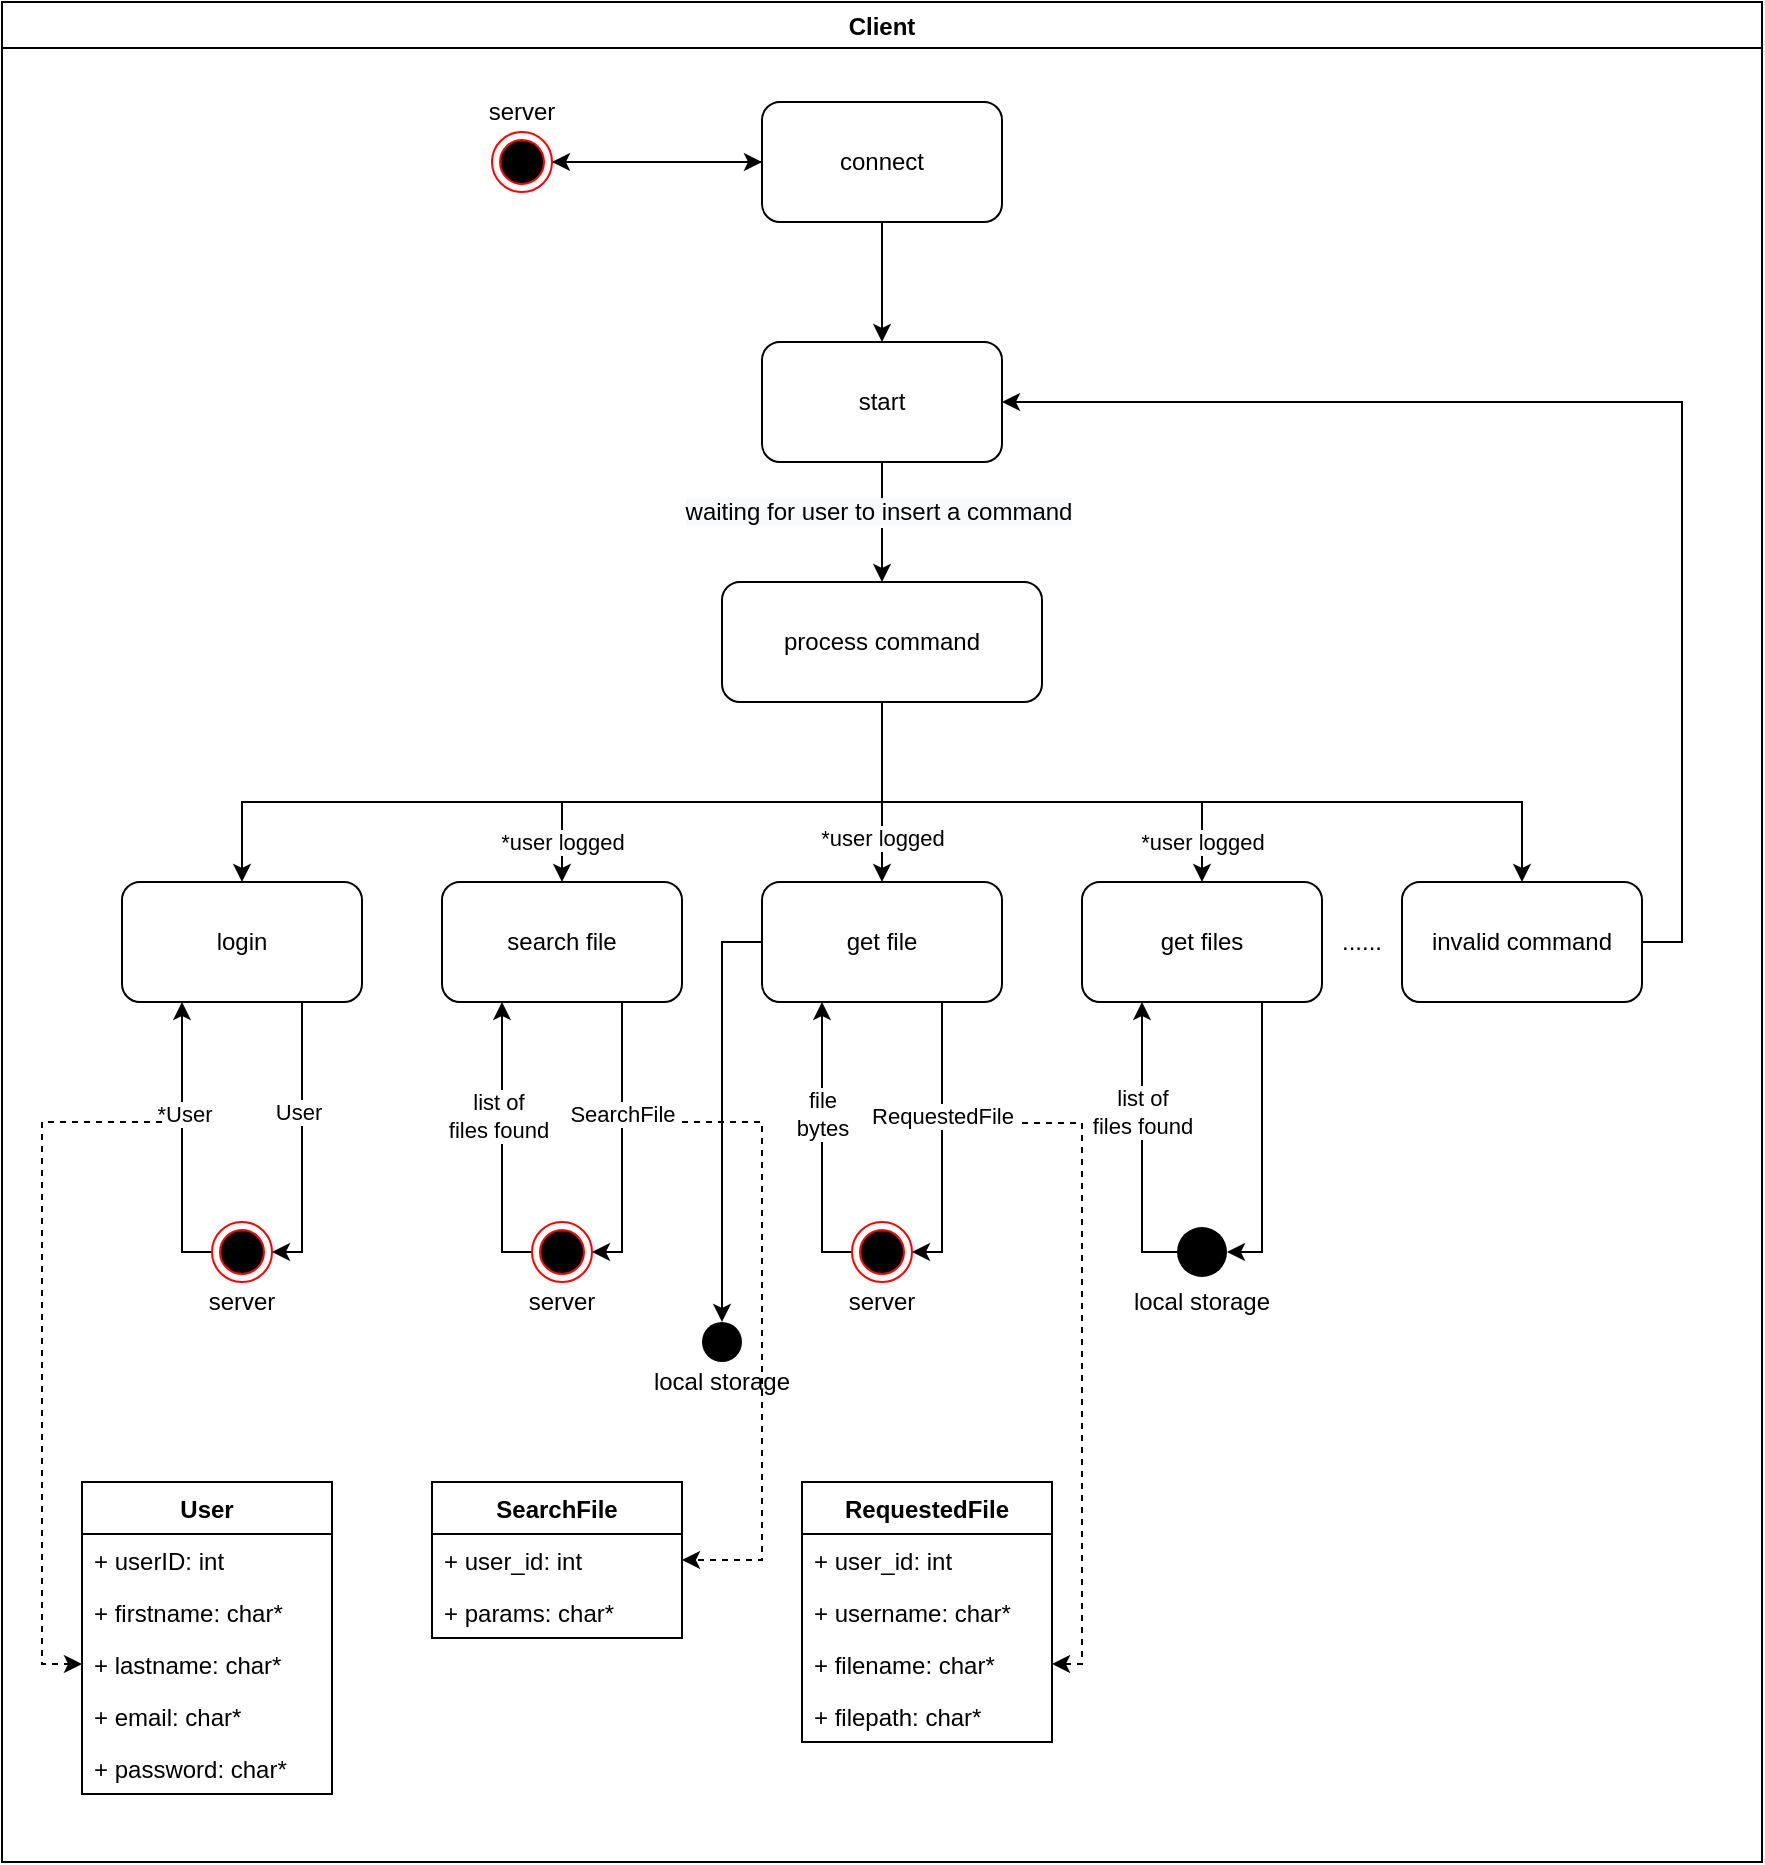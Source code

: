 <mxfile version="14.1.8" type="device" pages="4"><diagram name="Page-1" id="58cdce13-f638-feb5-8d6f-7d28b1aa9fa0"><mxGraphModel dx="1086" dy="816" grid="1" gridSize="10" guides="1" tooltips="1" connect="1" arrows="1" fold="1" page="1" pageScale="1" pageWidth="1100" pageHeight="850" background="#ffffff" math="0" shadow="0"><root><mxCell id="0"/><mxCell id="1" parent="0"/><mxCell id="bJCSUBHYFqA8jVCxDWC6-4" value="Client" style="swimlane;" parent="1" vertex="1"><mxGeometry x="80" y="40" width="880" height="930" as="geometry"/></mxCell><mxCell id="bJCSUBHYFqA8jVCxDWC6-19" style="edgeStyle=orthogonalEdgeStyle;rounded=0;orthogonalLoop=1;jettySize=auto;html=1;entryX=0.5;entryY=0;entryDx=0;entryDy=0;" parent="bJCSUBHYFqA8jVCxDWC6-4" source="bJCSUBHYFqA8jVCxDWC6-17" target="bJCSUBHYFqA8jVCxDWC6-24" edge="1"><mxGeometry relative="1" as="geometry"><mxPoint x="440" y="282.97" as="targetPoint"/></mxGeometry></mxCell><mxCell id="kxZ14JnDFXRWk2XGToJr-17" value="&lt;span style=&quot;font-size: 12px ; background-color: rgb(248 , 249 , 250)&quot;&gt;waiting for user to insert a command&lt;/span&gt;" style="edgeLabel;html=1;align=center;verticalAlign=middle;resizable=0;points=[];" parent="bJCSUBHYFqA8jVCxDWC6-19" vertex="1" connectable="0"><mxGeometry x="-0.178" y="-2" relative="1" as="geometry"><mxPoint as="offset"/></mxGeometry></mxCell><mxCell id="bJCSUBHYFqA8jVCxDWC6-17" value="start" style="rounded=1;whiteSpace=wrap;html=1;" parent="bJCSUBHYFqA8jVCxDWC6-4" vertex="1"><mxGeometry x="380" y="170" width="120" height="60" as="geometry"/></mxCell><mxCell id="kxZ14JnDFXRWk2XGToJr-4" style="edgeStyle=orthogonalEdgeStyle;rounded=0;orthogonalLoop=1;jettySize=auto;html=1;entryX=0.5;entryY=0;entryDx=0;entryDy=0;" parent="bJCSUBHYFqA8jVCxDWC6-4" source="bJCSUBHYFqA8jVCxDWC6-24" target="kxZ14JnDFXRWk2XGToJr-2" edge="1"><mxGeometry relative="1" as="geometry"><Array as="points"><mxPoint x="440" y="400"/><mxPoint x="760" y="400"/></Array></mxGeometry></mxCell><mxCell id="kxZ14JnDFXRWk2XGToJr-10" style="edgeStyle=orthogonalEdgeStyle;rounded=0;orthogonalLoop=1;jettySize=auto;html=1;entryX=0.5;entryY=0;entryDx=0;entryDy=0;" parent="bJCSUBHYFqA8jVCxDWC6-4" source="bJCSUBHYFqA8jVCxDWC6-24" target="kxZ14JnDFXRWk2XGToJr-3" edge="1"><mxGeometry relative="1" as="geometry"><Array as="points"><mxPoint x="440" y="400"/><mxPoint x="120" y="400"/></Array></mxGeometry></mxCell><mxCell id="kxZ14JnDFXRWk2XGToJr-12" style="edgeStyle=orthogonalEdgeStyle;rounded=0;orthogonalLoop=1;jettySize=auto;html=1;entryX=0.5;entryY=0;entryDx=0;entryDy=0;" parent="bJCSUBHYFqA8jVCxDWC6-4" source="bJCSUBHYFqA8jVCxDWC6-24" target="kxZ14JnDFXRWk2XGToJr-11" edge="1"><mxGeometry relative="1" as="geometry"><Array as="points"><mxPoint x="440" y="400"/><mxPoint x="280" y="400"/></Array></mxGeometry></mxCell><mxCell id="kxZ14JnDFXRWk2XGToJr-15" value="*user logged" style="edgeLabel;html=1;align=center;verticalAlign=middle;resizable=0;points=[];" parent="kxZ14JnDFXRWk2XGToJr-12" vertex="1" connectable="0"><mxGeometry x="0.76" y="-1" relative="1" as="geometry"><mxPoint x="1" y="10.0" as="offset"/></mxGeometry></mxCell><mxCell id="kxZ14JnDFXRWk2XGToJr-14" style="edgeStyle=orthogonalEdgeStyle;rounded=0;orthogonalLoop=1;jettySize=auto;html=1;entryX=0.5;entryY=0;entryDx=0;entryDy=0;" parent="bJCSUBHYFqA8jVCxDWC6-4" source="bJCSUBHYFqA8jVCxDWC6-24" target="kxZ14JnDFXRWk2XGToJr-13" edge="1"><mxGeometry relative="1" as="geometry"/></mxCell><mxCell id="kxZ14JnDFXRWk2XGToJr-16" value="*user logged" style="edgeLabel;html=1;align=center;verticalAlign=middle;resizable=0;points=[];" parent="kxZ14JnDFXRWk2XGToJr-14" vertex="1" connectable="0"><mxGeometry x="0.451" y="-1" relative="1" as="geometry"><mxPoint x="1" y="2" as="offset"/></mxGeometry></mxCell><mxCell id="kxZ14JnDFXRWk2XGToJr-20" style="edgeStyle=orthogonalEdgeStyle;rounded=0;orthogonalLoop=1;jettySize=auto;html=1;entryX=0.5;entryY=0;entryDx=0;entryDy=0;" parent="bJCSUBHYFqA8jVCxDWC6-4" source="bJCSUBHYFqA8jVCxDWC6-24" target="kxZ14JnDFXRWk2XGToJr-18" edge="1"><mxGeometry relative="1" as="geometry"><Array as="points"><mxPoint x="440" y="400"/><mxPoint x="600" y="400"/></Array></mxGeometry></mxCell><mxCell id="kxZ14JnDFXRWk2XGToJr-21" value="*user logged" style="edgeLabel;html=1;align=center;verticalAlign=middle;resizable=0;points=[];" parent="kxZ14JnDFXRWk2XGToJr-20" vertex="1" connectable="0"><mxGeometry x="0.796" y="1" relative="1" as="geometry"><mxPoint x="-1" y="5.71" as="offset"/></mxGeometry></mxCell><mxCell id="bJCSUBHYFqA8jVCxDWC6-24" value="process command" style="rounded=1;whiteSpace=wrap;html=1;" parent="bJCSUBHYFqA8jVCxDWC6-4" vertex="1"><mxGeometry x="360" y="290" width="160" height="60" as="geometry"/></mxCell><mxCell id="kxZ14JnDFXRWk2XGToJr-23" style="edgeStyle=orthogonalEdgeStyle;rounded=0;orthogonalLoop=1;jettySize=auto;html=1;entryX=0.25;entryY=1;entryDx=0;entryDy=0;" parent="bJCSUBHYFqA8jVCxDWC6-4" source="bJCSUBHYFqA8jVCxDWC6-26" target="kxZ14JnDFXRWk2XGToJr-3" edge="1"><mxGeometry relative="1" as="geometry"><Array as="points"><mxPoint x="90" y="625"/></Array></mxGeometry></mxCell><mxCell id="UTy5Fm34frxmH4BxUez2-2" value="*User" style="edgeLabel;html=1;align=center;verticalAlign=middle;resizable=0;points=[];" parent="kxZ14JnDFXRWk2XGToJr-23" vertex="1" connectable="0"><mxGeometry x="0.202" y="-1" relative="1" as="geometry"><mxPoint as="offset"/></mxGeometry></mxCell><mxCell id="bJCSUBHYFqA8jVCxDWC6-26" value="" style="ellipse;html=1;shape=endState;fillColor=#000000;strokeColor=#ff0000;" parent="bJCSUBHYFqA8jVCxDWC6-4" vertex="1"><mxGeometry x="105" y="610" width="30" height="30" as="geometry"/></mxCell><mxCell id="WO3c5mlZo2-9cl7eqBQ8-3" style="edgeStyle=orthogonalEdgeStyle;rounded=0;orthogonalLoop=1;jettySize=auto;html=1;entryX=0.5;entryY=0;entryDx=0;entryDy=0;" parent="bJCSUBHYFqA8jVCxDWC6-4" source="bJCSUBHYFqA8jVCxDWC6-54" target="bJCSUBHYFqA8jVCxDWC6-17" edge="1"><mxGeometry relative="1" as="geometry"/></mxCell><mxCell id="WO3c5mlZo2-9cl7eqBQ8-42" style="edgeStyle=orthogonalEdgeStyle;rounded=0;orthogonalLoop=1;jettySize=auto;html=1;entryX=1;entryY=0.5;entryDx=0;entryDy=0;" parent="bJCSUBHYFqA8jVCxDWC6-4" source="bJCSUBHYFqA8jVCxDWC6-54" target="WO3c5mlZo2-9cl7eqBQ8-1" edge="1"><mxGeometry relative="1" as="geometry"/></mxCell><mxCell id="bJCSUBHYFqA8jVCxDWC6-54" value="connect" style="rounded=1;whiteSpace=wrap;html=1;" parent="bJCSUBHYFqA8jVCxDWC6-4" vertex="1"><mxGeometry x="380" y="50" width="120" height="60" as="geometry"/></mxCell><mxCell id="WO3c5mlZo2-9cl7eqBQ8-2" style="edgeStyle=orthogonalEdgeStyle;rounded=0;orthogonalLoop=1;jettySize=auto;html=1;entryX=0;entryY=0.5;entryDx=0;entryDy=0;" parent="bJCSUBHYFqA8jVCxDWC6-4" source="WO3c5mlZo2-9cl7eqBQ8-1" target="bJCSUBHYFqA8jVCxDWC6-54" edge="1"><mxGeometry relative="1" as="geometry"/></mxCell><mxCell id="WO3c5mlZo2-9cl7eqBQ8-1" value="" style="ellipse;html=1;shape=endState;fillColor=#000000;strokeColor=#ff0000;" parent="bJCSUBHYFqA8jVCxDWC6-4" vertex="1"><mxGeometry x="245" y="65" width="30" height="30" as="geometry"/></mxCell><mxCell id="WO3c5mlZo2-9cl7eqBQ8-4" value="server" style="text;html=1;strokeColor=none;fillColor=none;align=center;verticalAlign=middle;whiteSpace=wrap;rounded=0;" parent="bJCSUBHYFqA8jVCxDWC6-4" vertex="1"><mxGeometry x="240" y="45" width="40" height="20" as="geometry"/></mxCell><mxCell id="kxZ14JnDFXRWk2XGToJr-22" style="edgeStyle=orthogonalEdgeStyle;rounded=0;orthogonalLoop=1;jettySize=auto;html=1;entryX=1;entryY=0.5;entryDx=0;entryDy=0;exitX=0.75;exitY=1;exitDx=0;exitDy=0;" parent="bJCSUBHYFqA8jVCxDWC6-4" source="kxZ14JnDFXRWk2XGToJr-3" target="bJCSUBHYFqA8jVCxDWC6-26" edge="1"><mxGeometry relative="1" as="geometry"><mxPoint x="160" y="540" as="sourcePoint"/><Array as="points"><mxPoint x="150" y="625"/></Array></mxGeometry></mxCell><mxCell id="UTy5Fm34frxmH4BxUez2-1" value="User" style="edgeLabel;html=1;align=center;verticalAlign=middle;resizable=0;points=[];" parent="kxZ14JnDFXRWk2XGToJr-22" vertex="1" connectable="0"><mxGeometry x="-0.218" y="-2" relative="1" as="geometry"><mxPoint as="offset"/></mxGeometry></mxCell><mxCell id="kxZ14JnDFXRWk2XGToJr-3" value="login" style="rounded=1;whiteSpace=wrap;html=1;" parent="bJCSUBHYFqA8jVCxDWC6-4" vertex="1"><mxGeometry x="60" y="440" width="120" height="60" as="geometry"/></mxCell><mxCell id="kxZ14JnDFXRWk2XGToJr-5" style="edgeStyle=orthogonalEdgeStyle;rounded=0;orthogonalLoop=1;jettySize=auto;html=1;entryX=1;entryY=0.5;entryDx=0;entryDy=0;" parent="bJCSUBHYFqA8jVCxDWC6-4" source="kxZ14JnDFXRWk2XGToJr-2" target="bJCSUBHYFqA8jVCxDWC6-17" edge="1"><mxGeometry relative="1" as="geometry"><Array as="points"><mxPoint x="840" y="470"/><mxPoint x="840" y="200"/></Array></mxGeometry></mxCell><mxCell id="kxZ14JnDFXRWk2XGToJr-2" value="invalid command" style="rounded=1;whiteSpace=wrap;html=1;" parent="bJCSUBHYFqA8jVCxDWC6-4" vertex="1"><mxGeometry x="700" y="440" width="120" height="60" as="geometry"/></mxCell><mxCell id="gM2PErmd-K30Dl5i_n2G-21" style="edgeStyle=orthogonalEdgeStyle;rounded=0;orthogonalLoop=1;jettySize=auto;html=1;entryX=0;entryY=0.5;entryDx=0;entryDy=0;dashed=1;strokeColor=#000000;" parent="bJCSUBHYFqA8jVCxDWC6-4" target="bJCSUBHYFqA8jVCxDWC6-40" edge="1"><mxGeometry relative="1" as="geometry"><mxPoint x="80" y="560" as="sourcePoint"/><Array as="points"><mxPoint x="20" y="560"/><mxPoint x="20" y="831"/></Array></mxGeometry></mxCell><mxCell id="bJCSUBHYFqA8jVCxDWC6-33" value="User" style="swimlane;fontStyle=1;align=center;verticalAlign=top;childLayout=stackLayout;horizontal=1;startSize=26;horizontalStack=0;resizeParent=1;resizeParentMax=0;resizeLast=0;collapsible=1;marginBottom=0;" parent="bJCSUBHYFqA8jVCxDWC6-4" vertex="1"><mxGeometry x="40" y="740" width="125" height="156" as="geometry"/></mxCell><mxCell id="bJCSUBHYFqA8jVCxDWC6-34" value="+ userID: int" style="text;strokeColor=none;fillColor=none;align=left;verticalAlign=top;spacingLeft=4;spacingRight=4;overflow=hidden;rotatable=0;points=[[0,0.5],[1,0.5]];portConstraint=eastwest;" parent="bJCSUBHYFqA8jVCxDWC6-33" vertex="1"><mxGeometry y="26" width="125" height="26" as="geometry"/></mxCell><mxCell id="bJCSUBHYFqA8jVCxDWC6-39" value="+ firstname: char*" style="text;strokeColor=none;fillColor=none;align=left;verticalAlign=top;spacingLeft=4;spacingRight=4;overflow=hidden;rotatable=0;points=[[0,0.5],[1,0.5]];portConstraint=eastwest;" parent="bJCSUBHYFqA8jVCxDWC6-33" vertex="1"><mxGeometry y="52" width="125" height="26" as="geometry"/></mxCell><mxCell id="bJCSUBHYFqA8jVCxDWC6-40" value="+ lastname: char*" style="text;strokeColor=none;fillColor=none;align=left;verticalAlign=top;spacingLeft=4;spacingRight=4;overflow=hidden;rotatable=0;points=[[0,0.5],[1,0.5]];portConstraint=eastwest;" parent="bJCSUBHYFqA8jVCxDWC6-33" vertex="1"><mxGeometry y="78" width="125" height="26" as="geometry"/></mxCell><mxCell id="bJCSUBHYFqA8jVCxDWC6-38" value="+ email: char*" style="text;strokeColor=none;fillColor=none;align=left;verticalAlign=top;spacingLeft=4;spacingRight=4;overflow=hidden;rotatable=0;points=[[0,0.5],[1,0.5]];portConstraint=eastwest;" parent="bJCSUBHYFqA8jVCxDWC6-33" vertex="1"><mxGeometry y="104" width="125" height="26" as="geometry"/></mxCell><mxCell id="bJCSUBHYFqA8jVCxDWC6-41" value="+ password: char*" style="text;strokeColor=none;fillColor=none;align=left;verticalAlign=top;spacingLeft=4;spacingRight=4;overflow=hidden;rotatable=0;points=[[0,0.5],[1,0.5]];portConstraint=eastwest;" parent="bJCSUBHYFqA8jVCxDWC6-33" vertex="1"><mxGeometry y="130" width="125" height="26" as="geometry"/></mxCell><mxCell id="kxZ14JnDFXRWk2XGToJr-26" style="edgeStyle=orthogonalEdgeStyle;rounded=0;orthogonalLoop=1;jettySize=auto;html=1;exitX=0.75;exitY=1;exitDx=0;exitDy=0;entryX=1;entryY=0.5;entryDx=0;entryDy=0;" parent="bJCSUBHYFqA8jVCxDWC6-4" source="kxZ14JnDFXRWk2XGToJr-11" target="kxZ14JnDFXRWk2XGToJr-24" edge="1"><mxGeometry relative="1" as="geometry"><Array as="points"><mxPoint x="310" y="625"/></Array></mxGeometry></mxCell><mxCell id="UTy5Fm34frxmH4BxUez2-5" value="SearchFile" style="edgeLabel;html=1;align=center;verticalAlign=middle;resizable=0;points=[];" parent="kxZ14JnDFXRWk2XGToJr-26" vertex="1" connectable="0"><mxGeometry x="-0.197" relative="1" as="geometry"><mxPoint as="offset"/></mxGeometry></mxCell><mxCell id="kxZ14JnDFXRWk2XGToJr-11" value="search file" style="rounded=1;whiteSpace=wrap;html=1;" parent="bJCSUBHYFqA8jVCxDWC6-4" vertex="1"><mxGeometry x="220" y="440" width="120" height="60" as="geometry"/></mxCell><mxCell id="kxZ14JnDFXRWk2XGToJr-28" style="edgeStyle=orthogonalEdgeStyle;rounded=0;orthogonalLoop=1;jettySize=auto;html=1;exitX=0.75;exitY=1;exitDx=0;exitDy=0;entryX=1;entryY=0.5;entryDx=0;entryDy=0;" parent="bJCSUBHYFqA8jVCxDWC6-4" source="kxZ14JnDFXRWk2XGToJr-13" target="kxZ14JnDFXRWk2XGToJr-27" edge="1"><mxGeometry relative="1" as="geometry"><Array as="points"><mxPoint x="470" y="625"/></Array></mxGeometry></mxCell><mxCell id="UTy5Fm34frxmH4BxUez2-7" value="RequestedFile" style="edgeLabel;html=1;align=center;verticalAlign=middle;resizable=0;points=[];" parent="kxZ14JnDFXRWk2XGToJr-28" vertex="1" connectable="0"><mxGeometry x="-0.186" relative="1" as="geometry"><mxPoint as="offset"/></mxGeometry></mxCell><mxCell id="kxZ14JnDFXRWk2XGToJr-13" value="get file" style="rounded=1;whiteSpace=wrap;html=1;" parent="bJCSUBHYFqA8jVCxDWC6-4" vertex="1"><mxGeometry x="380" y="440" width="120" height="60" as="geometry"/></mxCell><mxCell id="kxZ14JnDFXRWk2XGToJr-31" style="edgeStyle=orthogonalEdgeStyle;rounded=0;orthogonalLoop=1;jettySize=auto;html=1;exitX=0.75;exitY=1;exitDx=0;exitDy=0;" parent="bJCSUBHYFqA8jVCxDWC6-4" source="kxZ14JnDFXRWk2XGToJr-18" target="UTy5Fm34frxmH4BxUez2-12" edge="1"><mxGeometry relative="1" as="geometry"><Array as="points"><mxPoint x="630" y="625"/></Array><mxPoint x="615" y="625" as="targetPoint"/></mxGeometry></mxCell><mxCell id="kxZ14JnDFXRWk2XGToJr-18" value="get files" style="rounded=1;whiteSpace=wrap;html=1;" parent="bJCSUBHYFqA8jVCxDWC6-4" vertex="1"><mxGeometry x="540" y="440" width="120" height="60" as="geometry"/></mxCell><mxCell id="kxZ14JnDFXRWk2XGToJr-19" value="......" style="text;html=1;strokeColor=none;fillColor=none;align=center;verticalAlign=middle;whiteSpace=wrap;rounded=0;" parent="bJCSUBHYFqA8jVCxDWC6-4" vertex="1"><mxGeometry x="660" y="460" width="40" height="20" as="geometry"/></mxCell><mxCell id="kxZ14JnDFXRWk2XGToJr-25" style="edgeStyle=orthogonalEdgeStyle;rounded=0;orthogonalLoop=1;jettySize=auto;html=1;entryX=0.25;entryY=1;entryDx=0;entryDy=0;" parent="bJCSUBHYFqA8jVCxDWC6-4" source="kxZ14JnDFXRWk2XGToJr-24" target="kxZ14JnDFXRWk2XGToJr-11" edge="1"><mxGeometry relative="1" as="geometry"><Array as="points"><mxPoint x="250" y="625"/></Array></mxGeometry></mxCell><mxCell id="UTy5Fm34frxmH4BxUez2-4" value="list of&lt;br&gt;files found" style="edgeLabel;html=1;align=center;verticalAlign=middle;resizable=0;points=[];" parent="kxZ14JnDFXRWk2XGToJr-25" vertex="1" connectable="0"><mxGeometry x="0.191" y="2" relative="1" as="geometry"><mxPoint as="offset"/></mxGeometry></mxCell><mxCell id="kxZ14JnDFXRWk2XGToJr-24" value="" style="ellipse;html=1;shape=endState;fillColor=#000000;strokeColor=#ff0000;" parent="bJCSUBHYFqA8jVCxDWC6-4" vertex="1"><mxGeometry x="265" y="610" width="30" height="30" as="geometry"/></mxCell><mxCell id="kxZ14JnDFXRWk2XGToJr-29" style="edgeStyle=orthogonalEdgeStyle;rounded=0;orthogonalLoop=1;jettySize=auto;html=1;entryX=0.25;entryY=1;entryDx=0;entryDy=0;" parent="bJCSUBHYFqA8jVCxDWC6-4" source="kxZ14JnDFXRWk2XGToJr-27" target="kxZ14JnDFXRWk2XGToJr-13" edge="1"><mxGeometry relative="1" as="geometry"><Array as="points"><mxPoint x="410" y="625"/></Array></mxGeometry></mxCell><mxCell id="UTy5Fm34frxmH4BxUez2-8" value="file&lt;br&gt;bytes" style="edgeLabel;html=1;align=center;verticalAlign=middle;resizable=0;points=[];" parent="kxZ14JnDFXRWk2XGToJr-29" vertex="1" connectable="0"><mxGeometry x="0.209" relative="1" as="geometry"><mxPoint as="offset"/></mxGeometry></mxCell><mxCell id="kxZ14JnDFXRWk2XGToJr-27" value="" style="ellipse;html=1;shape=endState;fillColor=#000000;strokeColor=#ff0000;" parent="bJCSUBHYFqA8jVCxDWC6-4" vertex="1"><mxGeometry x="425" y="610" width="30" height="30" as="geometry"/></mxCell><mxCell id="kxZ14JnDFXRWk2XGToJr-32" style="edgeStyle=orthogonalEdgeStyle;rounded=0;orthogonalLoop=1;jettySize=auto;html=1;entryX=0.25;entryY=1;entryDx=0;entryDy=0;exitX=0;exitY=0.5;exitDx=0;exitDy=0;" parent="bJCSUBHYFqA8jVCxDWC6-4" source="UTy5Fm34frxmH4BxUez2-12" target="kxZ14JnDFXRWk2XGToJr-18" edge="1"><mxGeometry relative="1" as="geometry"><Array as="points"><mxPoint x="570" y="625"/></Array><mxPoint x="585" y="625" as="sourcePoint"/></mxGeometry></mxCell><mxCell id="UTy5Fm34frxmH4BxUez2-15" value="list of &lt;br&gt;files found" style="edgeLabel;html=1;align=center;verticalAlign=middle;resizable=0;points=[];" parent="kxZ14JnDFXRWk2XGToJr-32" vertex="1" connectable="0"><mxGeometry x="0.228" relative="1" as="geometry"><mxPoint as="offset"/></mxGeometry></mxCell><mxCell id="UTy5Fm34frxmH4BxUez2-10" value="" style="ellipse;fillColor=#000000;strokeColor=none;" parent="bJCSUBHYFqA8jVCxDWC6-4" vertex="1"><mxGeometry x="350" y="660" width="20" height="20" as="geometry"/></mxCell><mxCell id="UTy5Fm34frxmH4BxUez2-11" value="local storage" style="text;html=1;strokeColor=none;fillColor=none;align=center;verticalAlign=middle;whiteSpace=wrap;rounded=0;" parent="bJCSUBHYFqA8jVCxDWC6-4" vertex="1"><mxGeometry x="320" y="680" width="80" height="20" as="geometry"/></mxCell><mxCell id="UTy5Fm34frxmH4BxUez2-12" value="" style="ellipse;fillColor=#000000;strokeColor=none;" parent="bJCSUBHYFqA8jVCxDWC6-4" vertex="1"><mxGeometry x="587.5" y="612.5" width="25" height="25" as="geometry"/></mxCell><mxCell id="UTy5Fm34frxmH4BxUez2-17" value="local storage" style="text;html=1;strokeColor=none;fillColor=none;align=center;verticalAlign=middle;whiteSpace=wrap;rounded=0;" parent="bJCSUBHYFqA8jVCxDWC6-4" vertex="1"><mxGeometry x="560" y="640" width="80" height="20" as="geometry"/></mxCell><mxCell id="UTy5Fm34frxmH4BxUez2-18" value="SearchFile" style="swimlane;fontStyle=1;align=center;verticalAlign=top;childLayout=stackLayout;horizontal=1;startSize=26;horizontalStack=0;resizeParent=1;resizeParentMax=0;resizeLast=0;collapsible=1;marginBottom=0;" parent="bJCSUBHYFqA8jVCxDWC6-4" vertex="1"><mxGeometry x="215" y="740" width="125" height="78" as="geometry"><mxRectangle x="215" y="740" width="90" height="26" as="alternateBounds"/></mxGeometry></mxCell><mxCell id="UTy5Fm34frxmH4BxUez2-19" value="+ user_id: int" style="text;strokeColor=none;fillColor=none;align=left;verticalAlign=top;spacingLeft=4;spacingRight=4;overflow=hidden;rotatable=0;points=[[0,0.5],[1,0.5]];portConstraint=eastwest;" parent="UTy5Fm34frxmH4BxUez2-18" vertex="1"><mxGeometry y="26" width="125" height="26" as="geometry"/></mxCell><mxCell id="UTy5Fm34frxmH4BxUez2-23" value="+ params: char*" style="text;strokeColor=none;fillColor=none;align=left;verticalAlign=top;spacingLeft=4;spacingRight=4;overflow=hidden;rotatable=0;points=[[0,0.5],[1,0.5]];portConstraint=eastwest;" parent="UTy5Fm34frxmH4BxUez2-18" vertex="1"><mxGeometry y="52" width="125" height="26" as="geometry"/></mxCell><mxCell id="UTy5Fm34frxmH4BxUez2-25" style="edgeStyle=orthogonalEdgeStyle;rounded=0;orthogonalLoop=1;jettySize=auto;html=1;entryX=1;entryY=0.5;entryDx=0;entryDy=0;dashed=1;strokeColor=#000000;" parent="bJCSUBHYFqA8jVCxDWC6-4" target="UTy5Fm34frxmH4BxUez2-19" edge="1"><mxGeometry relative="1" as="geometry"><mxPoint x="340" y="560" as="sourcePoint"/><mxPoint x="500" y="941" as="targetPoint"/><Array as="points"><mxPoint x="380" y="560"/><mxPoint x="380" y="779"/></Array></mxGeometry></mxCell><mxCell id="UTy5Fm34frxmH4BxUez2-26" value="RequestedFile" style="swimlane;fontStyle=1;align=center;verticalAlign=top;childLayout=stackLayout;horizontal=1;startSize=26;horizontalStack=0;resizeParent=1;resizeParentMax=0;resizeLast=0;collapsible=1;marginBottom=0;" parent="bJCSUBHYFqA8jVCxDWC6-4" vertex="1"><mxGeometry x="400" y="740" width="125" height="130" as="geometry"/></mxCell><mxCell id="UTy5Fm34frxmH4BxUez2-27" value="+ user_id: int" style="text;strokeColor=none;fillColor=none;align=left;verticalAlign=top;spacingLeft=4;spacingRight=4;overflow=hidden;rotatable=0;points=[[0,0.5],[1,0.5]];portConstraint=eastwest;" parent="UTy5Fm34frxmH4BxUez2-26" vertex="1"><mxGeometry y="26" width="125" height="26" as="geometry"/></mxCell><mxCell id="UTy5Fm34frxmH4BxUez2-28" value="+ username: char*" style="text;strokeColor=none;fillColor=none;align=left;verticalAlign=top;spacingLeft=4;spacingRight=4;overflow=hidden;rotatable=0;points=[[0,0.5],[1,0.5]];portConstraint=eastwest;" parent="UTy5Fm34frxmH4BxUez2-26" vertex="1"><mxGeometry y="52" width="125" height="26" as="geometry"/></mxCell><mxCell id="UTy5Fm34frxmH4BxUez2-29" value="+ filename: char*" style="text;strokeColor=none;fillColor=none;align=left;verticalAlign=top;spacingLeft=4;spacingRight=4;overflow=hidden;rotatable=0;points=[[0,0.5],[1,0.5]];portConstraint=eastwest;" parent="UTy5Fm34frxmH4BxUez2-26" vertex="1"><mxGeometry y="78" width="125" height="26" as="geometry"/></mxCell><mxCell id="UTy5Fm34frxmH4BxUez2-30" value="+ filepath: char*" style="text;strokeColor=none;fillColor=none;align=left;verticalAlign=top;spacingLeft=4;spacingRight=4;overflow=hidden;rotatable=0;points=[[0,0.5],[1,0.5]];portConstraint=eastwest;" parent="UTy5Fm34frxmH4BxUez2-26" vertex="1"><mxGeometry y="104" width="125" height="26" as="geometry"/></mxCell><mxCell id="UTy5Fm34frxmH4BxUez2-33" style="edgeStyle=orthogonalEdgeStyle;rounded=0;orthogonalLoop=1;jettySize=auto;html=1;entryX=1;entryY=0.5;entryDx=0;entryDy=0;dashed=1;strokeColor=#000000;" parent="bJCSUBHYFqA8jVCxDWC6-4" target="UTy5Fm34frxmH4BxUez2-29" edge="1"><mxGeometry relative="1" as="geometry"><mxPoint x="510" y="560.48" as="sourcePoint"/><mxPoint x="510" y="779.48" as="targetPoint"/><Array as="points"><mxPoint x="540" y="560"/><mxPoint x="540" y="831"/></Array></mxGeometry></mxCell><mxCell id="UTy5Fm34frxmH4BxUez2-34" value="server" style="text;html=1;strokeColor=none;fillColor=none;align=center;verticalAlign=middle;whiteSpace=wrap;rounded=0;" parent="bJCSUBHYFqA8jVCxDWC6-4" vertex="1"><mxGeometry x="100" y="640" width="40" height="20" as="geometry"/></mxCell><mxCell id="UTy5Fm34frxmH4BxUez2-35" value="server" style="text;html=1;strokeColor=none;fillColor=none;align=center;verticalAlign=middle;whiteSpace=wrap;rounded=0;" parent="bJCSUBHYFqA8jVCxDWC6-4" vertex="1"><mxGeometry x="260" y="640" width="40" height="20" as="geometry"/></mxCell><mxCell id="UTy5Fm34frxmH4BxUez2-36" value="server" style="text;html=1;strokeColor=none;fillColor=none;align=center;verticalAlign=middle;whiteSpace=wrap;rounded=0;" parent="bJCSUBHYFqA8jVCxDWC6-4" vertex="1"><mxGeometry x="420" y="640" width="40" height="20" as="geometry"/></mxCell><mxCell id="UTy5Fm34frxmH4BxUez2-9" style="edgeStyle=orthogonalEdgeStyle;rounded=0;orthogonalLoop=1;jettySize=auto;html=1;" parent="1" source="kxZ14JnDFXRWk2XGToJr-13" edge="1"><mxGeometry relative="1" as="geometry"><mxPoint x="440" y="700" as="targetPoint"/></mxGeometry></mxCell></root></mxGraphModel></diagram><diagram id="a0oxWDUTYxKWSS54fsz2" name="Page-2"><mxGraphModel dx="1422" dy="832" grid="1" gridSize="10" guides="1" tooltips="1" connect="1" arrows="1" fold="1" page="1" pageScale="1" pageWidth="850" pageHeight="1100" math="0" shadow="0"><root><mxCell id="721Bs_IsxnkclRThwNZ_-0"/><mxCell id="721Bs_IsxnkclRThwNZ_-1" parent="721Bs_IsxnkclRThwNZ_-0"/><mxCell id="eE0w1aFr-FZ1eGZO7khZ-0" value="Server" style="swimlane;" parent="721Bs_IsxnkclRThwNZ_-1" vertex="1"><mxGeometry x="40" y="30" width="880" height="820" as="geometry"/></mxCell><mxCell id="eE0w1aFr-FZ1eGZO7khZ-1" style="edgeStyle=orthogonalEdgeStyle;rounded=0;orthogonalLoop=1;jettySize=auto;html=1;" parent="eE0w1aFr-FZ1eGZO7khZ-0" source="eE0w1aFr-FZ1eGZO7khZ-2" target="eE0w1aFr-FZ1eGZO7khZ-5" edge="1"><mxGeometry relative="1" as="geometry"/></mxCell><mxCell id="eE0w1aFr-FZ1eGZO7khZ-2" value="start" style="rounded=1;whiteSpace=wrap;html=1;" parent="eE0w1aFr-FZ1eGZO7khZ-0" vertex="1"><mxGeometry x="380" y="50" width="120" height="60" as="geometry"/></mxCell><mxCell id="eE0w1aFr-FZ1eGZO7khZ-3" style="edgeStyle=orthogonalEdgeStyle;rounded=0;orthogonalLoop=1;jettySize=auto;html=1;entryX=0.5;entryY=0;entryDx=0;entryDy=0;" parent="eE0w1aFr-FZ1eGZO7khZ-0" source="eE0w1aFr-FZ1eGZO7khZ-5" target="eE0w1aFr-FZ1eGZO7khZ-11" edge="1"><mxGeometry relative="1" as="geometry"/></mxCell><mxCell id="eE0w1aFr-FZ1eGZO7khZ-4" style="edgeStyle=orthogonalEdgeStyle;rounded=0;orthogonalLoop=1;jettySize=auto;html=1;entryX=0;entryY=0.5;entryDx=0;entryDy=0;" parent="eE0w1aFr-FZ1eGZO7khZ-0" source="eE0w1aFr-FZ1eGZO7khZ-5" target="eE0w1aFr-FZ1eGZO7khZ-7" edge="1"><mxGeometry relative="1" as="geometry"/></mxCell><mxCell id="eE0w1aFr-FZ1eGZO7khZ-5" value="accept" style="rounded=1;whiteSpace=wrap;html=1;" parent="eE0w1aFr-FZ1eGZO7khZ-0" vertex="1"><mxGeometry x="380" y="170" width="120" height="60" as="geometry"/></mxCell><mxCell id="eE0w1aFr-FZ1eGZO7khZ-6" style="edgeStyle=orthogonalEdgeStyle;rounded=0;orthogonalLoop=1;jettySize=auto;html=1;entryX=1;entryY=0.5;entryDx=0;entryDy=0;" parent="eE0w1aFr-FZ1eGZO7khZ-0" source="eE0w1aFr-FZ1eGZO7khZ-7" target="eE0w1aFr-FZ1eGZO7khZ-5" edge="1"><mxGeometry relative="1" as="geometry"/></mxCell><mxCell id="eE0w1aFr-FZ1eGZO7khZ-7" value="" style="ellipse;fillColor=#000000;strokeColor=none;" parent="eE0w1aFr-FZ1eGZO7khZ-0" vertex="1"><mxGeometry x="575" y="185" width="30" height="30" as="geometry"/></mxCell><mxCell id="eE0w1aFr-FZ1eGZO7khZ-8" value="client" style="text;html=1;strokeColor=none;fillColor=none;align=center;verticalAlign=middle;whiteSpace=wrap;rounded=0;" parent="eE0w1aFr-FZ1eGZO7khZ-0" vertex="1"><mxGeometry x="570" y="160" width="40" height="20" as="geometry"/></mxCell><mxCell id="eE0w1aFr-FZ1eGZO7khZ-9" style="edgeStyle=orthogonalEdgeStyle;rounded=0;orthogonalLoop=1;jettySize=auto;html=1;entryX=1;entryY=0.5;entryDx=0;entryDy=0;exitX=0.25;exitY=1;exitDx=0;exitDy=0;" parent="eE0w1aFr-FZ1eGZO7khZ-0" source="eE0w1aFr-FZ1eGZO7khZ-11" target="eE0w1aFr-FZ1eGZO7khZ-12" edge="1"><mxGeometry relative="1" as="geometry"><Array as="points"><mxPoint x="410" y="390"/></Array></mxGeometry></mxCell><mxCell id="eE0w1aFr-FZ1eGZO7khZ-10" style="edgeStyle=orthogonalEdgeStyle;rounded=0;orthogonalLoop=1;jettySize=auto;html=1;exitX=0.75;exitY=1;exitDx=0;exitDy=0;entryX=0;entryY=0.5;entryDx=0;entryDy=0;" parent="eE0w1aFr-FZ1eGZO7khZ-0" source="eE0w1aFr-FZ1eGZO7khZ-11" target="eE0w1aFr-FZ1eGZO7khZ-14" edge="1"><mxGeometry relative="1" as="geometry"/></mxCell><mxCell id="eE0w1aFr-FZ1eGZO7khZ-11" value="thread" style="rounded=1;whiteSpace=wrap;html=1;" parent="eE0w1aFr-FZ1eGZO7khZ-0" vertex="1"><mxGeometry x="380" y="290" width="120" height="40" as="geometry"/></mxCell><mxCell id="eE0w1aFr-FZ1eGZO7khZ-12" value="close new descriptor" style="rounded=1;whiteSpace=wrap;html=1;" parent="eE0w1aFr-FZ1eGZO7khZ-0" vertex="1"><mxGeometry x="220" y="370" width="120" height="40" as="geometry"/></mxCell><mxCell id="6-dF18iC2gLza6uRrDVn-7" style="edgeStyle=orthogonalEdgeStyle;rounded=0;orthogonalLoop=1;jettySize=auto;html=1;entryX=0.5;entryY=0;entryDx=0;entryDy=0;" parent="eE0w1aFr-FZ1eGZO7khZ-0" source="eE0w1aFr-FZ1eGZO7khZ-14" target="6-dF18iC2gLza6uRrDVn-1" edge="1"><mxGeometry relative="1" as="geometry"/></mxCell><mxCell id="eE0w1aFr-FZ1eGZO7khZ-14" value="close old descriptor" style="rounded=1;whiteSpace=wrap;html=1;" parent="eE0w1aFr-FZ1eGZO7khZ-0" vertex="1"><mxGeometry x="540" y="370" width="120" height="40" as="geometry"/></mxCell><mxCell id="eE0w1aFr-FZ1eGZO7khZ-15" style="edgeStyle=orthogonalEdgeStyle;rounded=0;orthogonalLoop=1;jettySize=auto;html=1;entryX=0;entryY=0.5;entryDx=0;entryDy=0;" parent="eE0w1aFr-FZ1eGZO7khZ-0" source="eE0w1aFr-FZ1eGZO7khZ-12" target="eE0w1aFr-FZ1eGZO7khZ-5" edge="1"><mxGeometry relative="1" as="geometry"><mxPoint x="360" y="240" as="targetPoint"/><Array as="points"><mxPoint x="280" y="200"/></Array></mxGeometry></mxCell><mxCell id="eE0w1aFr-FZ1eGZO7khZ-16" style="edgeStyle=orthogonalEdgeStyle;rounded=0;orthogonalLoop=1;jettySize=auto;html=1;entryX=0;entryY=0.5;entryDx=0;entryDy=0;" parent="eE0w1aFr-FZ1eGZO7khZ-0" source="eE0w1aFr-FZ1eGZO7khZ-17" target="eE0w1aFr-FZ1eGZO7khZ-19" edge="1"><mxGeometry relative="1" as="geometry"/></mxCell><mxCell id="6-dF18iC2gLza6uRrDVn-9" style="edgeStyle=orthogonalEdgeStyle;rounded=0;orthogonalLoop=1;jettySize=auto;html=1;entryX=0;entryY=0.5;entryDx=0;entryDy=0;" parent="eE0w1aFr-FZ1eGZO7khZ-0" source="eE0w1aFr-FZ1eGZO7khZ-17" target="6-dF18iC2gLza6uRrDVn-1" edge="1"><mxGeometry relative="1" as="geometry"><Array as="points"><mxPoint x="490" y="600"/><mxPoint x="490" y="490"/></Array></mxGeometry></mxCell><mxCell id="eE0w1aFr-FZ1eGZO7khZ-17" value="process command" style="rounded=1;whiteSpace=wrap;html=1;" parent="eE0w1aFr-FZ1eGZO7khZ-0" vertex="1"><mxGeometry x="530" y="570" width="140" height="60" as="geometry"/></mxCell><mxCell id="eE0w1aFr-FZ1eGZO7khZ-18" style="edgeStyle=orthogonalEdgeStyle;rounded=0;orthogonalLoop=1;jettySize=auto;html=1;entryX=1;entryY=0.5;entryDx=0;entryDy=0;" parent="eE0w1aFr-FZ1eGZO7khZ-0" source="eE0w1aFr-FZ1eGZO7khZ-19" target="eE0w1aFr-FZ1eGZO7khZ-17" edge="1"><mxGeometry relative="1" as="geometry"/></mxCell><mxCell id="eE0w1aFr-FZ1eGZO7khZ-19" value="" style="ellipse;fillColor=#000000;strokeColor=none;" parent="eE0w1aFr-FZ1eGZO7khZ-0" vertex="1"><mxGeometry x="765" y="585" width="30" height="30" as="geometry"/></mxCell><mxCell id="eE0w1aFr-FZ1eGZO7khZ-20" value="client_i" style="text;html=1;strokeColor=none;fillColor=none;align=center;verticalAlign=middle;whiteSpace=wrap;rounded=0;" parent="eE0w1aFr-FZ1eGZO7khZ-0" vertex="1"><mxGeometry x="760" y="560" width="40" height="20" as="geometry"/></mxCell><mxCell id="eE0w1aFr-FZ1eGZO7khZ-21" value="&amp;lt;-read()" style="text;html=1;strokeColor=none;fillColor=none;align=center;verticalAlign=middle;whiteSpace=wrap;rounded=0;" parent="eE0w1aFr-FZ1eGZO7khZ-0" vertex="1"><mxGeometry x="690" y="570" width="60" height="20" as="geometry"/></mxCell><mxCell id="eE0w1aFr-FZ1eGZO7khZ-22" value="" style="ellipse;html=1;shape=endState;fillColor=#000000;strokeColor=#ff0000;" parent="eE0w1aFr-FZ1eGZO7khZ-0" vertex="1"><mxGeometry x="585" y="670" width="30" height="30" as="geometry"/></mxCell><mxCell id="eE0w1aFr-FZ1eGZO7khZ-23" style="edgeStyle=orthogonalEdgeStyle;rounded=0;orthogonalLoop=1;jettySize=auto;html=1;entryX=0.5;entryY=0;entryDx=0;entryDy=0;" parent="eE0w1aFr-FZ1eGZO7khZ-0" source="eE0w1aFr-FZ1eGZO7khZ-17" target="eE0w1aFr-FZ1eGZO7khZ-22" edge="1"><mxGeometry relative="1" as="geometry"><mxPoint x="520" y="570" as="targetPoint"/></mxGeometry></mxCell><mxCell id="eE0w1aFr-FZ1eGZO7khZ-24" value="write()-&amp;gt;" style="text;html=1;strokeColor=none;fillColor=none;align=center;verticalAlign=middle;whiteSpace=wrap;rounded=0;" parent="eE0w1aFr-FZ1eGZO7khZ-0" vertex="1"><mxGeometry x="690" y="610" width="60" height="20" as="geometry"/></mxCell><mxCell id="eE0w1aFr-FZ1eGZO7khZ-25" value="accesing the database" style="text;html=1;strokeColor=none;fillColor=none;align=center;verticalAlign=middle;whiteSpace=wrap;rounded=0;" parent="eE0w1aFr-FZ1eGZO7khZ-0" vertex="1"><mxGeometry x="530" y="710" width="140" height="20" as="geometry"/></mxCell><mxCell id="6-dF18iC2gLza6uRrDVn-8" style="edgeStyle=orthogonalEdgeStyle;rounded=0;orthogonalLoop=1;jettySize=auto;html=1;entryX=0.5;entryY=0;entryDx=0;entryDy=0;" parent="eE0w1aFr-FZ1eGZO7khZ-0" source="6-dF18iC2gLza6uRrDVn-1" target="eE0w1aFr-FZ1eGZO7khZ-17" edge="1"><mxGeometry relative="1" as="geometry"/></mxCell><mxCell id="6-dF18iC2gLza6uRrDVn-1" value="waiting" style="rounded=1;whiteSpace=wrap;html=1;" parent="eE0w1aFr-FZ1eGZO7khZ-0" vertex="1"><mxGeometry x="540" y="460" width="120" height="60" as="geometry"/></mxCell><mxCell id="6-dF18iC2gLza6uRrDVn-6" style="edgeStyle=orthogonalEdgeStyle;rounded=0;orthogonalLoop=1;jettySize=auto;html=1;entryX=1;entryY=0.5;entryDx=0;entryDy=0;" parent="eE0w1aFr-FZ1eGZO7khZ-0" source="6-dF18iC2gLza6uRrDVn-2" target="6-dF18iC2gLza6uRrDVn-1" edge="1"><mxGeometry relative="1" as="geometry"/></mxCell><mxCell id="6-dF18iC2gLza6uRrDVn-2" value="" style="ellipse;fillColor=#000000;strokeColor=none;" parent="eE0w1aFr-FZ1eGZO7khZ-0" vertex="1"><mxGeometry x="765" y="475" width="30" height="30" as="geometry"/></mxCell><mxCell id="6-dF18iC2gLza6uRrDVn-3" value="client_i" style="text;html=1;strokeColor=none;fillColor=none;align=center;verticalAlign=middle;whiteSpace=wrap;rounded=0;" parent="eE0w1aFr-FZ1eGZO7khZ-0" vertex="1"><mxGeometry x="760" y="450" width="40" height="20" as="geometry"/></mxCell><mxCell id="6-dF18iC2gLza6uRrDVn-4" value="&amp;lt;-read()" style="text;html=1;strokeColor=none;fillColor=none;align=center;verticalAlign=middle;whiteSpace=wrap;rounded=0;" parent="eE0w1aFr-FZ1eGZO7khZ-0" vertex="1"><mxGeometry x="680" y="460" width="60" height="20" as="geometry"/></mxCell><mxCell id="eE0w1aFr-FZ1eGZO7khZ-26" style="edgeStyle=orthogonalEdgeStyle;rounded=0;orthogonalLoop=1;jettySize=auto;html=1;" parent="721Bs_IsxnkclRThwNZ_-1" source="eE0w1aFr-FZ1eGZO7khZ-22" edge="1"><mxGeometry relative="1" as="geometry"><mxPoint x="640" y="660" as="targetPoint"/></mxGeometry></mxCell></root></mxGraphModel></diagram><diagram id="KjJIs2SgrhjNle5-sbjF" name="Page-3"><mxGraphModel dx="677" dy="-704" grid="1" gridSize="10" guides="1" tooltips="1" connect="1" arrows="1" fold="1" page="1" pageScale="1" pageWidth="850" pageHeight="1100" math="0" shadow="0"><root><mxCell id="Buw9xxe6JPWXCFWBz1-4-0"/><mxCell id="Buw9xxe6JPWXCFWBz1-4-1" parent="Buw9xxe6JPWXCFWBz1-4-0"/><mxCell id="fEOFMLT9xJqzmrMz3MZU-0" value="Database" style="swimlane;" parent="Buw9xxe6JPWXCFWBz1-4-1" vertex="1"><mxGeometry x="80" y="1120" width="330" height="240" as="geometry"/></mxCell><mxCell id="fEOFMLT9xJqzmrMz3MZU-1" value="User" style="swimlane;fontStyle=0;childLayout=stackLayout;horizontal=1;startSize=26;fillColor=none;horizontalStack=0;resizeParent=1;resizeParentMax=0;resizeLast=0;collapsible=1;marginBottom=0;" parent="fEOFMLT9xJqzmrMz3MZU-0" vertex="1"><mxGeometry x="80" y="60" width="160" height="130" as="geometry"/></mxCell><mxCell id="fEOFMLT9xJqzmrMz3MZU-2" value="id" style="text;strokeColor=none;fillColor=none;align=left;verticalAlign=top;spacingLeft=4;spacingRight=4;overflow=hidden;rotatable=0;points=[[0,0.5],[1,0.5]];portConstraint=eastwest;" parent="fEOFMLT9xJqzmrMz3MZU-1" vertex="1"><mxGeometry y="26" width="160" height="26" as="geometry"/></mxCell><mxCell id="fEOFMLT9xJqzmrMz3MZU-4" value="username" style="text;strokeColor=none;fillColor=none;align=left;verticalAlign=top;spacingLeft=4;spacingRight=4;overflow=hidden;rotatable=0;points=[[0,0.5],[1,0.5]];portConstraint=eastwest;" parent="fEOFMLT9xJqzmrMz3MZU-1" vertex="1"><mxGeometry y="52" width="160" height="26" as="geometry"/></mxCell><mxCell id="fEOFMLT9xJqzmrMz3MZU-5" value="email" style="text;strokeColor=none;fillColor=none;align=left;verticalAlign=top;spacingLeft=4;spacingRight=4;overflow=hidden;rotatable=0;points=[[0,0.5],[1,0.5]];portConstraint=eastwest;" parent="fEOFMLT9xJqzmrMz3MZU-1" vertex="1"><mxGeometry y="78" width="160" height="26" as="geometry"/></mxCell><mxCell id="fEOFMLT9xJqzmrMz3MZU-6" value="password" style="text;strokeColor=none;fillColor=none;align=left;verticalAlign=top;spacingLeft=4;spacingRight=4;overflow=hidden;rotatable=0;points=[[0,0.5],[1,0.5]];portConstraint=eastwest;" parent="fEOFMLT9xJqzmrMz3MZU-1" vertex="1"><mxGeometry y="104" width="160" height="26" as="geometry"/></mxCell></root></mxGraphModel></diagram><diagram id="pqjcRTnTsI0ob62KK2kB" name="Page-4"><mxGraphModel dx="2172" dy="1632" grid="1" gridSize="10" guides="1" tooltips="1" connect="1" arrows="1" fold="1" page="1" pageScale="1" pageWidth="850" pageHeight="1100" math="0" shadow="0"><root><mxCell id="SLCUsF_CsArAadtKOPOH-0"/><mxCell id="SLCUsF_CsArAadtKOPOH-1" parent="SLCUsF_CsArAadtKOPOH-0"/><mxCell id="BjC-XqBkkBPEh7qwWqzS-0" value="Use Case Diagram" style="swimlane;" vertex="1" parent="SLCUsF_CsArAadtKOPOH-1"><mxGeometry x="80" y="30" width="1120" height="720" as="geometry"/></mxCell><mxCell id="BjC-XqBkkBPEh7qwWqzS-274" style="edgeStyle=orthogonalEdgeStyle;rounded=0;orthogonalLoop=1;jettySize=auto;html=1;entryX=1;entryY=0.5;entryDx=0;entryDy=0;" edge="1" parent="BjC-XqBkkBPEh7qwWqzS-0" source="BjC-XqBkkBPEh7qwWqzS-18" target="BjC-XqBkkBPEh7qwWqzS-272"><mxGeometry relative="1" as="geometry"><Array as="points"><mxPoint x="510" y="180"/></Array></mxGeometry></mxCell><mxCell id="BjC-XqBkkBPEh7qwWqzS-275" style="edgeStyle=orthogonalEdgeStyle;rounded=0;orthogonalLoop=1;jettySize=auto;html=1;entryX=0;entryY=0.5;entryDx=0;entryDy=0;exitX=0.5;exitY=1;exitDx=0;exitDy=0;" edge="1" parent="BjC-XqBkkBPEh7qwWqzS-0" source="BjC-XqBkkBPEh7qwWqzS-18" target="BjC-XqBkkBPEh7qwWqzS-273"><mxGeometry relative="1" as="geometry"><mxPoint x="440" y="150" as="sourcePoint"/><Array as="points"><mxPoint x="510" y="180"/></Array></mxGeometry></mxCell><mxCell id="BjC-XqBkkBPEh7qwWqzS-323" value="command inserted" style="edgeLabel;html=1;align=center;verticalAlign=middle;resizable=0;points=[];" vertex="1" connectable="0" parent="BjC-XqBkkBPEh7qwWqzS-275"><mxGeometry x="-0.625" y="-1" relative="1" as="geometry"><mxPoint as="offset"/></mxGeometry></mxCell><mxCell id="BjC-XqBkkBPEh7qwWqzS-18" value="user" style="rounded=1;whiteSpace=wrap;html=1;" vertex="1" parent="BjC-XqBkkBPEh7qwWqzS-0"><mxGeometry x="450" y="50" width="120" height="60" as="geometry"/></mxCell><mxCell id="BjC-XqBkkBPEh7qwWqzS-298" style="edgeStyle=orthogonalEdgeStyle;rounded=0;orthogonalLoop=1;jettySize=auto;html=1;entryX=0.5;entryY=0;entryDx=0;entryDy=0;" edge="1" parent="BjC-XqBkkBPEh7qwWqzS-0" source="BjC-XqBkkBPEh7qwWqzS-272" target="BjC-XqBkkBPEh7qwWqzS-296"><mxGeometry relative="1" as="geometry"><Array as="points"><mxPoint x="240" y="240"/><mxPoint x="100" y="240"/></Array></mxGeometry></mxCell><mxCell id="BjC-XqBkkBPEh7qwWqzS-305" style="edgeStyle=orthogonalEdgeStyle;rounded=0;orthogonalLoop=1;jettySize=auto;html=1;entryX=0.5;entryY=0;entryDx=0;entryDy=0;" edge="1" parent="BjC-XqBkkBPEh7qwWqzS-0" source="BjC-XqBkkBPEh7qwWqzS-272" target="BjC-XqBkkBPEh7qwWqzS-297"><mxGeometry relative="1" as="geometry"><Array as="points"><mxPoint x="240" y="240"/><mxPoint x="410" y="240"/></Array></mxGeometry></mxCell><mxCell id="BjC-XqBkkBPEh7qwWqzS-317" style="edgeStyle=orthogonalEdgeStyle;rounded=0;orthogonalLoop=1;jettySize=auto;html=1;entryX=0.5;entryY=0;entryDx=0;entryDy=0;" edge="1" parent="BjC-XqBkkBPEh7qwWqzS-0" source="BjC-XqBkkBPEh7qwWqzS-272" target="BjC-XqBkkBPEh7qwWqzS-316"><mxGeometry relative="1" as="geometry"/></mxCell><mxCell id="BjC-XqBkkBPEh7qwWqzS-272" value="user_logged" style="rounded=1;whiteSpace=wrap;html=1;" vertex="1" parent="BjC-XqBkkBPEh7qwWqzS-0"><mxGeometry x="180" y="150" width="120" height="60" as="geometry"/></mxCell><mxCell id="BjC-XqBkkBPEh7qwWqzS-311" style="edgeStyle=orthogonalEdgeStyle;rounded=0;orthogonalLoop=1;jettySize=auto;html=1;entryX=0.5;entryY=0;entryDx=0;entryDy=0;" edge="1" parent="BjC-XqBkkBPEh7qwWqzS-0" source="BjC-XqBkkBPEh7qwWqzS-273" target="BjC-XqBkkBPEh7qwWqzS-310"><mxGeometry relative="1" as="geometry"/></mxCell><mxCell id="BjC-XqBkkBPEh7qwWqzS-273" value="unknown_user" style="rounded=1;whiteSpace=wrap;html=1;" vertex="1" parent="BjC-XqBkkBPEh7qwWqzS-0"><mxGeometry x="680" y="150" width="120" height="60" as="geometry"/></mxCell><mxCell id="BjC-XqBkkBPEh7qwWqzS-276" value="display message" style="rounded=1;whiteSpace=wrap;html=1;" vertex="1" parent="BjC-XqBkkBPEh7qwWqzS-0"><mxGeometry x="610" y="290" width="120" height="40" as="geometry"/></mxCell><mxCell id="BjC-XqBkkBPEh7qwWqzS-279" style="edgeStyle=orthogonalEdgeStyle;rounded=0;orthogonalLoop=1;jettySize=auto;html=1;entryX=0.5;entryY=0;entryDx=0;entryDy=0;" edge="1" parent="BjC-XqBkkBPEh7qwWqzS-0" source="BjC-XqBkkBPEh7qwWqzS-273" target="BjC-XqBkkBPEh7qwWqzS-276"><mxGeometry relative="1" as="geometry"><mxPoint x="820" y="240" as="sourcePoint"/><mxPoint x="740" y="240" as="targetPoint"/></mxGeometry></mxCell><mxCell id="BjC-XqBkkBPEh7qwWqzS-282" value="login, help, signup" style="text;html=1;strokeColor=none;fillColor=none;align=center;verticalAlign=middle;whiteSpace=wrap;rounded=0;" vertex="1" parent="BjC-XqBkkBPEh7qwWqzS-0"><mxGeometry x="670" y="120" width="140" height="20" as="geometry"/></mxCell><mxCell id="BjC-XqBkkBPEh7qwWqzS-293" value="all commands" style="text;html=1;strokeColor=none;fillColor=none;align=center;verticalAlign=middle;whiteSpace=wrap;rounded=0;" vertex="1" parent="BjC-XqBkkBPEh7qwWqzS-0"><mxGeometry x="170" y="120" width="140" height="20" as="geometry"/></mxCell><mxCell id="BjC-XqBkkBPEh7qwWqzS-301" value="more than one file" style="edgeStyle=orthogonalEdgeStyle;rounded=0;orthogonalLoop=1;jettySize=auto;html=1;" edge="1" parent="BjC-XqBkkBPEh7qwWqzS-0" source="BjC-XqBkkBPEh7qwWqzS-296" target="BjC-XqBkkBPEh7qwWqzS-300"><mxGeometry relative="1" as="geometry"/></mxCell><mxCell id="BjC-XqBkkBPEh7qwWqzS-304" value="0 files" style="edgeStyle=orthogonalEdgeStyle;rounded=0;orthogonalLoop=1;jettySize=auto;html=1;entryX=0.5;entryY=0;entryDx=0;entryDy=0;" edge="1" parent="BjC-XqBkkBPEh7qwWqzS-0" source="BjC-XqBkkBPEh7qwWqzS-296" target="BjC-XqBkkBPEh7qwWqzS-302"><mxGeometry relative="1" as="geometry"><Array as="points"><mxPoint x="100" y="370"/><mxPoint x="260" y="370"/></Array></mxGeometry></mxCell><mxCell id="BjC-XqBkkBPEh7qwWqzS-296" value="search file" style="rounded=1;whiteSpace=wrap;html=1;" vertex="1" parent="BjC-XqBkkBPEh7qwWqzS-0"><mxGeometry x="40" y="280" width="120" height="60" as="geometry"/></mxCell><mxCell id="BjC-XqBkkBPEh7qwWqzS-307" value="valid id" style="edgeStyle=orthogonalEdgeStyle;rounded=0;orthogonalLoop=1;jettySize=auto;html=1;entryX=0.5;entryY=0;entryDx=0;entryDy=0;" edge="1" parent="BjC-XqBkkBPEh7qwWqzS-0" source="BjC-XqBkkBPEh7qwWqzS-297" target="BjC-XqBkkBPEh7qwWqzS-306"><mxGeometry relative="1" as="geometry"/></mxCell><mxCell id="BjC-XqBkkBPEh7qwWqzS-297" value="connect to user" style="rounded=1;whiteSpace=wrap;html=1;" vertex="1" parent="BjC-XqBkkBPEh7qwWqzS-0"><mxGeometry x="350" y="280" width="120" height="60" as="geometry"/></mxCell><mxCell id="BjC-XqBkkBPEh7qwWqzS-300" value="display files" style="rounded=1;whiteSpace=wrap;html=1;" vertex="1" parent="BjC-XqBkkBPEh7qwWqzS-0"><mxGeometry x="40" y="410" width="120" height="60" as="geometry"/></mxCell><mxCell id="BjC-XqBkkBPEh7qwWqzS-302" value="&lt;i&gt;No files were found&lt;/i&gt;" style="rounded=1;whiteSpace=wrap;html=1;" vertex="1" parent="BjC-XqBkkBPEh7qwWqzS-0"><mxGeometry x="200" y="430" width="120" height="20" as="geometry"/></mxCell><mxCell id="BjC-XqBkkBPEh7qwWqzS-306" value="&lt;i&gt;Succesfully connected to user&lt;/i&gt;" style="rounded=1;whiteSpace=wrap;html=1;" vertex="1" parent="BjC-XqBkkBPEh7qwWqzS-0"><mxGeometry x="350" y="420.5" width="120" height="39" as="geometry"/></mxCell><mxCell id="BjC-XqBkkBPEh7qwWqzS-308" value="&lt;i&gt;Invalid user&lt;/i&gt;" style="rounded=1;whiteSpace=wrap;html=1;" vertex="1" parent="BjC-XqBkkBPEh7qwWqzS-0"><mxGeometry x="520" y="430" width="120" height="20" as="geometry"/></mxCell><mxCell id="BjC-XqBkkBPEh7qwWqzS-313" style="edgeStyle=orthogonalEdgeStyle;rounded=0;orthogonalLoop=1;jettySize=auto;html=1;entryX=0.5;entryY=0;entryDx=0;entryDy=0;" edge="1" parent="BjC-XqBkkBPEh7qwWqzS-0" source="BjC-XqBkkBPEh7qwWqzS-310" target="BjC-XqBkkBPEh7qwWqzS-312"><mxGeometry relative="1" as="geometry"/></mxCell><mxCell id="BjC-XqBkkBPEh7qwWqzS-315" style="edgeStyle=orthogonalEdgeStyle;rounded=0;orthogonalLoop=1;jettySize=auto;html=1;entryX=0.5;entryY=0;entryDx=0;entryDy=0;" edge="1" parent="BjC-XqBkkBPEh7qwWqzS-0" source="BjC-XqBkkBPEh7qwWqzS-310" target="BjC-XqBkkBPEh7qwWqzS-314"><mxGeometry relative="1" as="geometry"><Array as="points"><mxPoint x="860" y="380"/><mxPoint x="1005" y="380"/></Array></mxGeometry></mxCell><mxCell id="BjC-XqBkkBPEh7qwWqzS-310" value="login" style="rounded=1;whiteSpace=wrap;html=1;" vertex="1" parent="BjC-XqBkkBPEh7qwWqzS-0"><mxGeometry x="800" y="280" width="120" height="60" as="geometry"/></mxCell><mxCell id="BjC-XqBkkBPEh7qwWqzS-312" value="&lt;i&gt;Successfully logged in&lt;/i&gt;" style="rounded=0;whiteSpace=wrap;html=1;" vertex="1" parent="BjC-XqBkkBPEh7qwWqzS-0"><mxGeometry x="750" y="420" width="140" height="30" as="geometry"/></mxCell><mxCell id="BjC-XqBkkBPEh7qwWqzS-314" value="&lt;i&gt;Invalid Credentials&lt;/i&gt;" style="rounded=0;whiteSpace=wrap;html=1;" vertex="1" parent="BjC-XqBkkBPEh7qwWqzS-0"><mxGeometry x="935" y="420.5" width="140" height="30" as="geometry"/></mxCell><mxCell id="BjC-XqBkkBPEh7qwWqzS-320" style="edgeStyle=orthogonalEdgeStyle;rounded=0;orthogonalLoop=1;jettySize=auto;html=1;entryX=0.5;entryY=0;entryDx=0;entryDy=0;" edge="1" parent="BjC-XqBkkBPEh7qwWqzS-0" source="BjC-XqBkkBPEh7qwWqzS-316" target="BjC-XqBkkBPEh7qwWqzS-319"><mxGeometry relative="1" as="geometry"/></mxCell><mxCell id="BjC-XqBkkBPEh7qwWqzS-322" value="0 users" style="edgeStyle=orthogonalEdgeStyle;rounded=0;orthogonalLoop=1;jettySize=auto;html=1;entryX=0.5;entryY=0;entryDx=0;entryDy=0;" edge="1" parent="BjC-XqBkkBPEh7qwWqzS-0" source="BjC-XqBkkBPEh7qwWqzS-316" target="BjC-XqBkkBPEh7qwWqzS-321"><mxGeometry relative="1" as="geometry"><Array as="points"><mxPoint x="290" y="580"/><mxPoint x="420" y="580"/></Array></mxGeometry></mxCell><mxCell id="BjC-XqBkkBPEh7qwWqzS-316" value="show connected users" style="rounded=1;whiteSpace=wrap;html=1;" vertex="1" parent="BjC-XqBkkBPEh7qwWqzS-0"><mxGeometry x="230" y="490" width="120" height="60" as="geometry"/></mxCell><mxCell id="BjC-XqBkkBPEh7qwWqzS-319" value="display users" style="rounded=1;whiteSpace=wrap;html=1;" vertex="1" parent="BjC-XqBkkBPEh7qwWqzS-0"><mxGeometry x="180" y="610" width="120" height="60" as="geometry"/></mxCell><mxCell id="BjC-XqBkkBPEh7qwWqzS-321" value="&lt;i&gt;No users found&lt;/i&gt;" style="rounded=1;whiteSpace=wrap;html=1;" vertex="1" parent="BjC-XqBkkBPEh7qwWqzS-0"><mxGeometry x="360" y="630" width="120" height="20" as="geometry"/></mxCell><mxCell id="BjC-XqBkkBPEh7qwWqzS-309" style="edgeStyle=orthogonalEdgeStyle;rounded=0;orthogonalLoop=1;jettySize=auto;html=1;" edge="1" parent="SLCUsF_CsArAadtKOPOH-1" source="BjC-XqBkkBPEh7qwWqzS-297"><mxGeometry relative="1" as="geometry"><mxPoint x="660" y="450" as="targetPoint"/><Array as="points"><mxPoint x="490" y="400"/><mxPoint x="660" y="400"/></Array></mxGeometry></mxCell></root></mxGraphModel></diagram></mxfile>